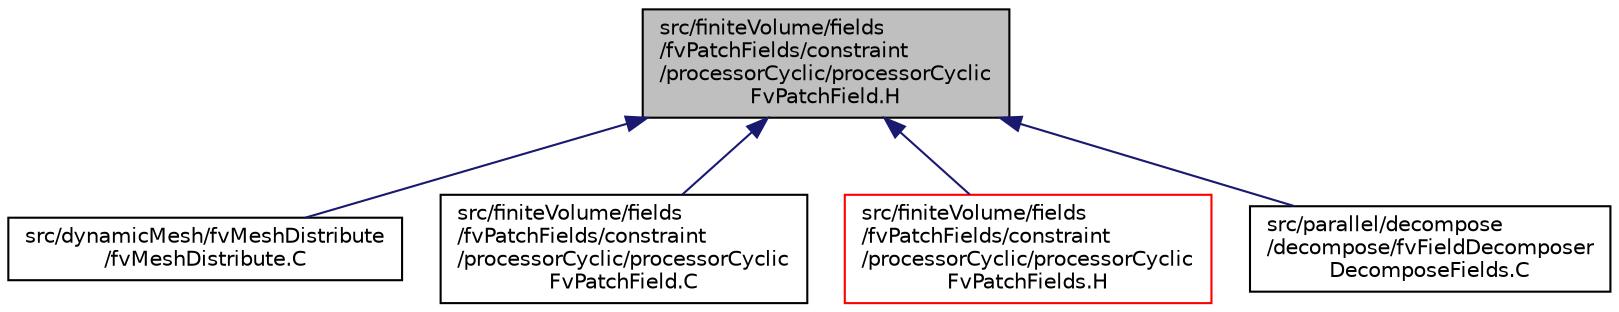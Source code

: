 digraph "src/finiteVolume/fields/fvPatchFields/constraint/processorCyclic/processorCyclicFvPatchField.H"
{
  bgcolor="transparent";
  edge [fontname="Helvetica",fontsize="10",labelfontname="Helvetica",labelfontsize="10"];
  node [fontname="Helvetica",fontsize="10",shape=record];
  Node1 [label="src/finiteVolume/fields\l/fvPatchFields/constraint\l/processorCyclic/processorCyclic\lFvPatchField.H",height=0.2,width=0.4,color="black", fillcolor="grey75", style="filled", fontcolor="black"];
  Node1 -> Node2 [dir="back",color="midnightblue",fontsize="10",style="solid",fontname="Helvetica"];
  Node2 [label="src/dynamicMesh/fvMeshDistribute\l/fvMeshDistribute.C",height=0.2,width=0.4,color="black",URL="$a04772.html"];
  Node1 -> Node3 [dir="back",color="midnightblue",fontsize="10",style="solid",fontname="Helvetica"];
  Node3 [label="src/finiteVolume/fields\l/fvPatchFields/constraint\l/processorCyclic/processorCyclic\lFvPatchField.C",height=0.2,width=0.4,color="black",URL="$a05250.html"];
  Node1 -> Node4 [dir="back",color="midnightblue",fontsize="10",style="solid",fontname="Helvetica"];
  Node4 [label="src/finiteVolume/fields\l/fvPatchFields/constraint\l/processorCyclic/processorCyclic\lFvPatchFields.H",height=0.2,width=0.4,color="red",URL="$a05253.html"];
  Node1 -> Node5 [dir="back",color="midnightblue",fontsize="10",style="solid",fontname="Helvetica"];
  Node5 [label="src/parallel/decompose\l/decompose/fvFieldDecomposer\lDecomposeFields.C",height=0.2,width=0.4,color="black",URL="$a09091.html"];
}
